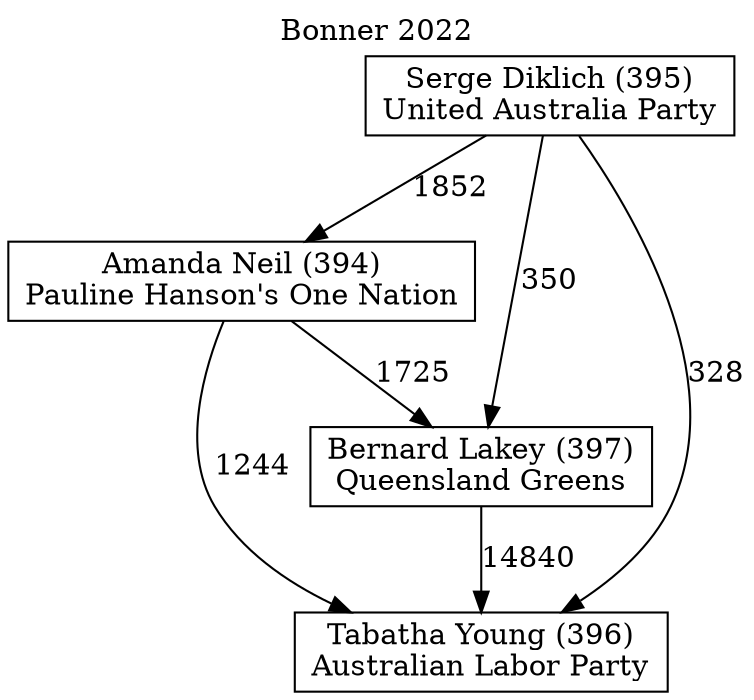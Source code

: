 // House preference flow
digraph "Tabatha Young (396)_Bonner_2022" {
	graph [label="Bonner 2022" labelloc=t mclimit=10]
	node [shape=box]
	"Amanda Neil (394)" [label="Amanda Neil (394)
Pauline Hanson's One Nation"]
	"Bernard Lakey (397)" [label="Bernard Lakey (397)
Queensland Greens"]
	"Serge Diklich (395)" [label="Serge Diklich (395)
United Australia Party"]
	"Tabatha Young (396)" [label="Tabatha Young (396)
Australian Labor Party"]
	"Amanda Neil (394)" -> "Bernard Lakey (397)" [label=1725]
	"Amanda Neil (394)" -> "Tabatha Young (396)" [label=1244]
	"Bernard Lakey (397)" -> "Tabatha Young (396)" [label=14840]
	"Serge Diklich (395)" -> "Amanda Neil (394)" [label=1852]
	"Serge Diklich (395)" -> "Bernard Lakey (397)" [label=350]
	"Serge Diklich (395)" -> "Tabatha Young (396)" [label=328]
}
